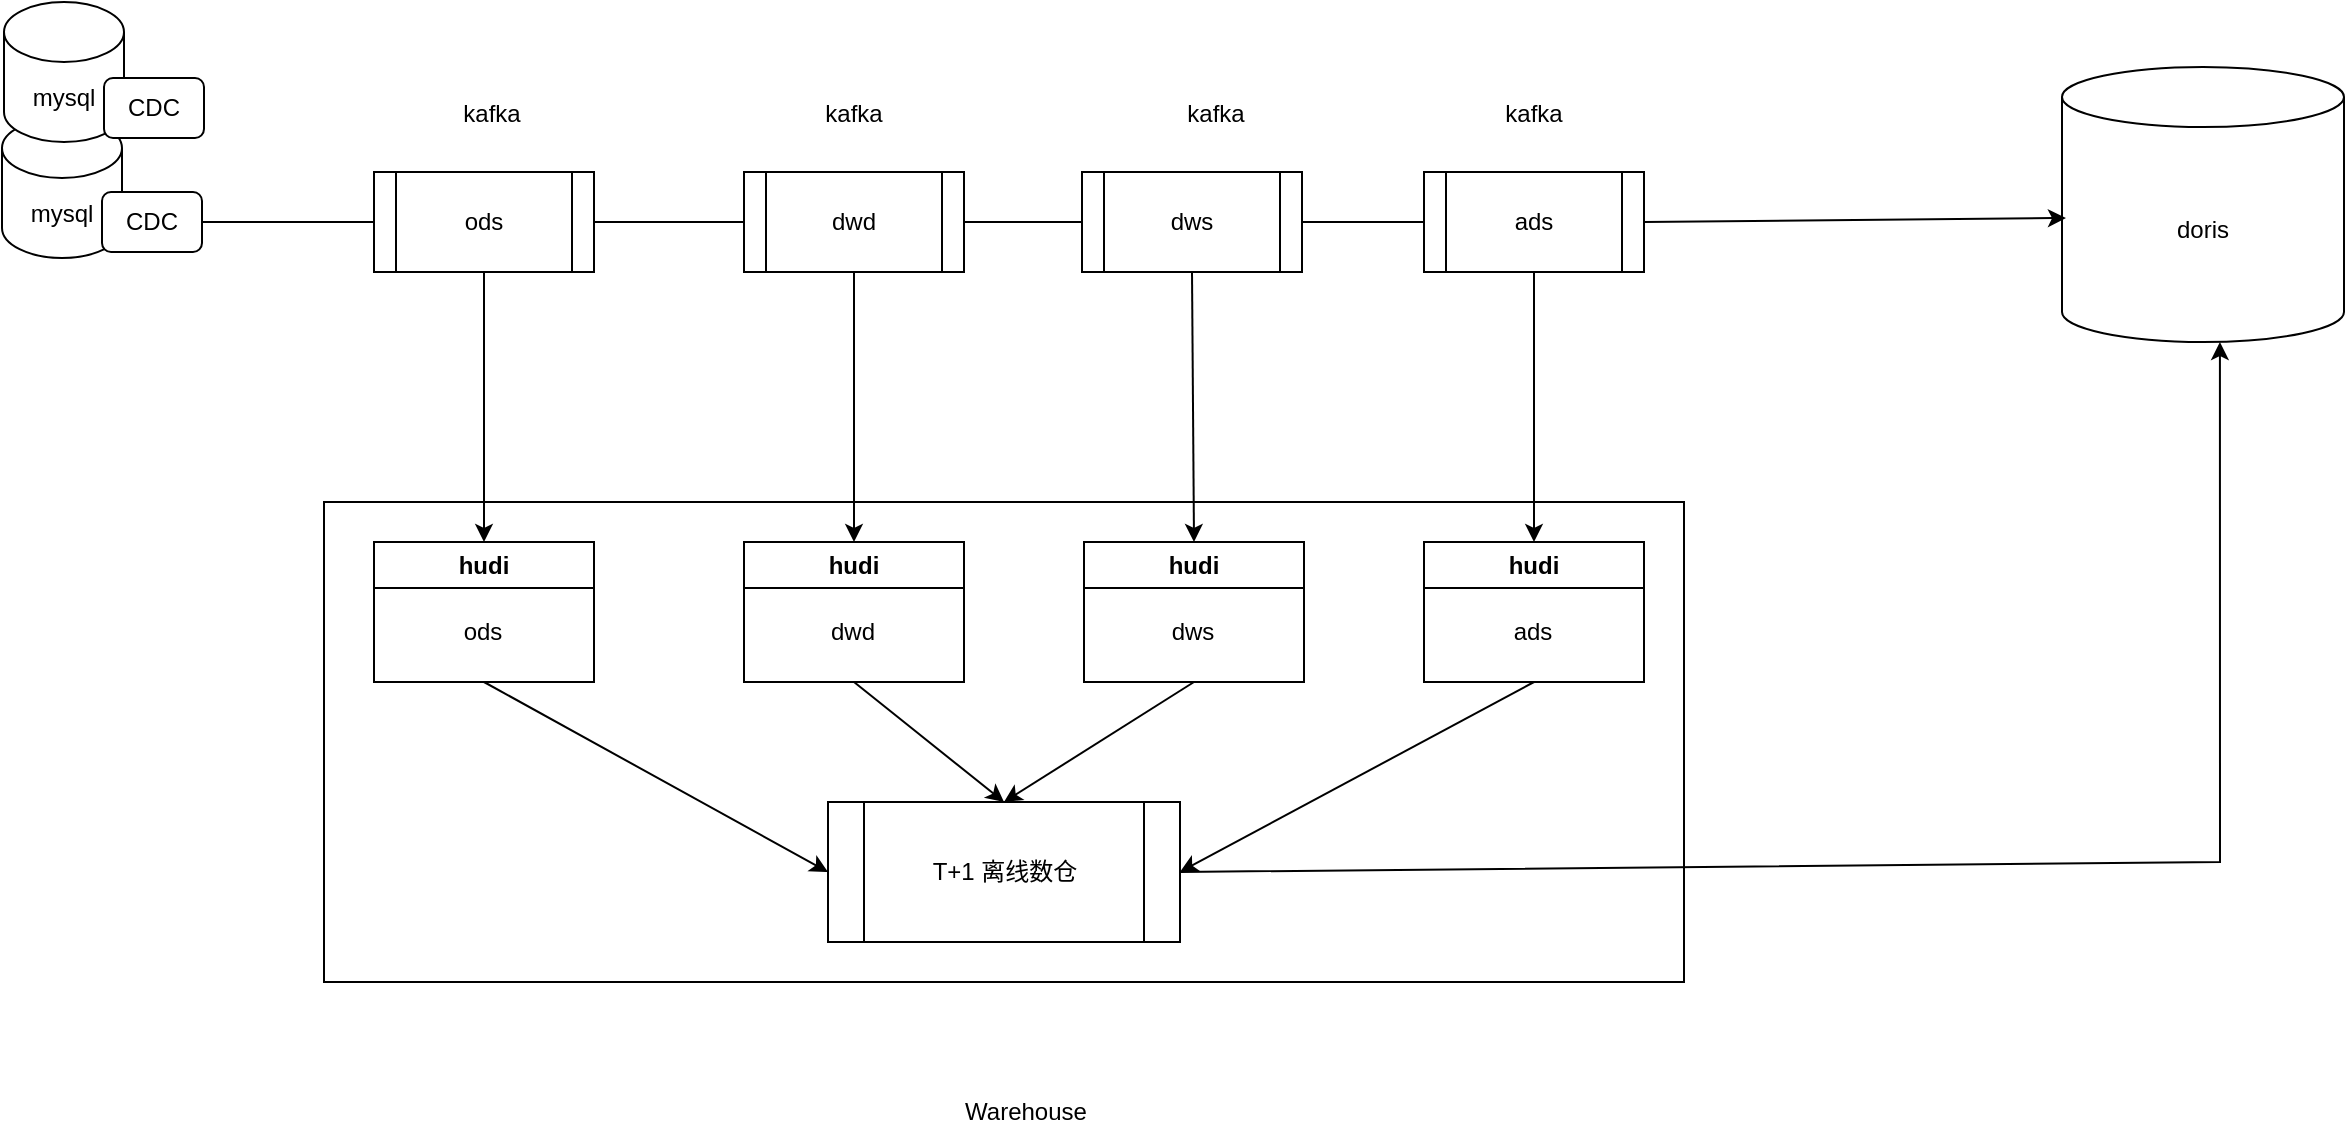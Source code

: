 <mxfile version="21.6.5" type="github">
  <diagram name="第 1 页" id="wGria_mO5ZB0Emoq7oFx">
    <mxGraphModel dx="1194" dy="502" grid="1" gridSize="10" guides="1" tooltips="1" connect="1" arrows="1" fold="1" page="1" pageScale="1" pageWidth="3300" pageHeight="4681" math="0" shadow="0">
      <root>
        <mxCell id="0" />
        <mxCell id="1" parent="0" />
        <mxCell id="6RqrI3Yag7Gs7qb8DGyn-2" value="mysql" style="shape=cylinder3;whiteSpace=wrap;html=1;boundedLbl=1;backgroundOutline=1;size=15;" vertex="1" parent="1">
          <mxGeometry x="69" y="88" width="60" height="70" as="geometry" />
        </mxCell>
        <mxCell id="6RqrI3Yag7Gs7qb8DGyn-1" value="mysql" style="shape=cylinder3;whiteSpace=wrap;html=1;boundedLbl=1;backgroundOutline=1;size=15;" vertex="1" parent="1">
          <mxGeometry x="70" y="30" width="60" height="70" as="geometry" />
        </mxCell>
        <mxCell id="6RqrI3Yag7Gs7qb8DGyn-3" value="CDC" style="rounded=1;whiteSpace=wrap;html=1;" vertex="1" parent="1">
          <mxGeometry x="120" y="68" width="50" height="30" as="geometry" />
        </mxCell>
        <mxCell id="6RqrI3Yag7Gs7qb8DGyn-4" value="CDC" style="rounded=1;whiteSpace=wrap;html=1;" vertex="1" parent="1">
          <mxGeometry x="119" y="125" width="50" height="30" as="geometry" />
        </mxCell>
        <mxCell id="6RqrI3Yag7Gs7qb8DGyn-5" value="ods" style="shape=process;whiteSpace=wrap;html=1;backgroundOutline=1;" vertex="1" parent="1">
          <mxGeometry x="255" y="115" width="110" height="50" as="geometry" />
        </mxCell>
        <mxCell id="6RqrI3Yag7Gs7qb8DGyn-6" value="" style="endArrow=none;html=1;rounded=0;exitX=1;exitY=0.5;exitDx=0;exitDy=0;entryX=0;entryY=0.5;entryDx=0;entryDy=0;" edge="1" parent="1" source="6RqrI3Yag7Gs7qb8DGyn-4" target="6RqrI3Yag7Gs7qb8DGyn-5">
          <mxGeometry width="50" height="50" relative="1" as="geometry">
            <mxPoint x="330" y="280" as="sourcePoint" />
            <mxPoint x="380" y="230" as="targetPoint" />
          </mxGeometry>
        </mxCell>
        <mxCell id="6RqrI3Yag7Gs7qb8DGyn-7" value="kafka" style="text;html=1;strokeColor=none;fillColor=none;align=center;verticalAlign=middle;whiteSpace=wrap;rounded=0;" vertex="1" parent="1">
          <mxGeometry x="284" y="71" width="60" height="30" as="geometry" />
        </mxCell>
        <mxCell id="6RqrI3Yag7Gs7qb8DGyn-8" value="dwd" style="shape=process;whiteSpace=wrap;html=1;backgroundOutline=1;" vertex="1" parent="1">
          <mxGeometry x="440" y="115" width="110" height="50" as="geometry" />
        </mxCell>
        <mxCell id="6RqrI3Yag7Gs7qb8DGyn-9" value="" style="endArrow=none;html=1;rounded=0;exitX=1;exitY=0.5;exitDx=0;exitDy=0;" edge="1" parent="1" source="6RqrI3Yag7Gs7qb8DGyn-5">
          <mxGeometry width="50" height="50" relative="1" as="geometry">
            <mxPoint x="410" y="139.5" as="sourcePoint" />
            <mxPoint x="440" y="140" as="targetPoint" />
          </mxGeometry>
        </mxCell>
        <mxCell id="6RqrI3Yag7Gs7qb8DGyn-10" value="kafka" style="text;html=1;strokeColor=none;fillColor=none;align=center;verticalAlign=middle;whiteSpace=wrap;rounded=0;" vertex="1" parent="1">
          <mxGeometry x="465" y="71" width="60" height="30" as="geometry" />
        </mxCell>
        <mxCell id="6RqrI3Yag7Gs7qb8DGyn-12" value="dws" style="shape=process;whiteSpace=wrap;html=1;backgroundOutline=1;" vertex="1" parent="1">
          <mxGeometry x="609" y="115" width="110" height="50" as="geometry" />
        </mxCell>
        <mxCell id="6RqrI3Yag7Gs7qb8DGyn-13" value="" style="endArrow=none;html=1;rounded=0;exitX=1;exitY=0.5;exitDx=0;exitDy=0;entryX=0;entryY=0.5;entryDx=0;entryDy=0;" edge="1" parent="1" source="6RqrI3Yag7Gs7qb8DGyn-8" target="6RqrI3Yag7Gs7qb8DGyn-12">
          <mxGeometry width="50" height="50" relative="1" as="geometry">
            <mxPoint x="550" y="139.5" as="sourcePoint" />
            <mxPoint x="610" y="140" as="targetPoint" />
            <Array as="points" />
          </mxGeometry>
        </mxCell>
        <mxCell id="6RqrI3Yag7Gs7qb8DGyn-14" value="kafka" style="text;html=1;strokeColor=none;fillColor=none;align=center;verticalAlign=middle;whiteSpace=wrap;rounded=0;" vertex="1" parent="1">
          <mxGeometry x="646" y="71" width="60" height="30" as="geometry" />
        </mxCell>
        <mxCell id="6RqrI3Yag7Gs7qb8DGyn-15" value="" style="rounded=0;whiteSpace=wrap;html=1;" vertex="1" parent="1">
          <mxGeometry x="230" y="280" width="680" height="240" as="geometry" />
        </mxCell>
        <mxCell id="6RqrI3Yag7Gs7qb8DGyn-16" value="Warehouse" style="text;html=1;strokeColor=none;fillColor=none;align=center;verticalAlign=middle;whiteSpace=wrap;rounded=0;" vertex="1" parent="1">
          <mxGeometry x="540" y="570" width="82" height="30" as="geometry" />
        </mxCell>
        <mxCell id="6RqrI3Yag7Gs7qb8DGyn-17" value="hudi" style="swimlane;whiteSpace=wrap;html=1;" vertex="1" parent="1">
          <mxGeometry x="255" y="300" width="110" height="70" as="geometry" />
        </mxCell>
        <mxCell id="6RqrI3Yag7Gs7qb8DGyn-18" value="ods" style="text;html=1;align=center;verticalAlign=middle;resizable=0;points=[];autosize=1;strokeColor=none;fillColor=none;" vertex="1" parent="6RqrI3Yag7Gs7qb8DGyn-17">
          <mxGeometry x="34" y="30" width="40" height="30" as="geometry" />
        </mxCell>
        <mxCell id="6RqrI3Yag7Gs7qb8DGyn-19" value="hudi" style="swimlane;whiteSpace=wrap;html=1;" vertex="1" parent="1">
          <mxGeometry x="440" y="300" width="110" height="70" as="geometry" />
        </mxCell>
        <mxCell id="6RqrI3Yag7Gs7qb8DGyn-20" value="dwd" style="text;html=1;align=center;verticalAlign=middle;resizable=0;points=[];autosize=1;strokeColor=none;fillColor=none;" vertex="1" parent="6RqrI3Yag7Gs7qb8DGyn-19">
          <mxGeometry x="29" y="30" width="50" height="30" as="geometry" />
        </mxCell>
        <mxCell id="6RqrI3Yag7Gs7qb8DGyn-21" value="hudi" style="swimlane;whiteSpace=wrap;html=1;" vertex="1" parent="1">
          <mxGeometry x="610" y="300" width="110" height="70" as="geometry" />
        </mxCell>
        <mxCell id="6RqrI3Yag7Gs7qb8DGyn-22" value="dws" style="text;html=1;align=center;verticalAlign=middle;resizable=0;points=[];autosize=1;strokeColor=none;fillColor=none;" vertex="1" parent="6RqrI3Yag7Gs7qb8DGyn-21">
          <mxGeometry x="34" y="30" width="40" height="30" as="geometry" />
        </mxCell>
        <mxCell id="6RqrI3Yag7Gs7qb8DGyn-23" value="ads" style="shape=process;whiteSpace=wrap;html=1;backgroundOutline=1;" vertex="1" parent="1">
          <mxGeometry x="780" y="115" width="110" height="50" as="geometry" />
        </mxCell>
        <mxCell id="6RqrI3Yag7Gs7qb8DGyn-24" value="kafka" style="text;html=1;strokeColor=none;fillColor=none;align=center;verticalAlign=middle;whiteSpace=wrap;rounded=0;" vertex="1" parent="1">
          <mxGeometry x="805" y="71" width="60" height="30" as="geometry" />
        </mxCell>
        <mxCell id="6RqrI3Yag7Gs7qb8DGyn-25" value="hudi" style="swimlane;whiteSpace=wrap;html=1;" vertex="1" parent="1">
          <mxGeometry x="780" y="300" width="110" height="70" as="geometry" />
        </mxCell>
        <mxCell id="6RqrI3Yag7Gs7qb8DGyn-26" value="ads" style="text;html=1;align=center;verticalAlign=middle;resizable=0;points=[];autosize=1;strokeColor=none;fillColor=none;" vertex="1" parent="6RqrI3Yag7Gs7qb8DGyn-25">
          <mxGeometry x="34" y="30" width="40" height="30" as="geometry" />
        </mxCell>
        <mxCell id="6RqrI3Yag7Gs7qb8DGyn-27" value="" style="endArrow=classic;html=1;rounded=0;exitX=0.5;exitY=1;exitDx=0;exitDy=0;" edge="1" parent="1" source="6RqrI3Yag7Gs7qb8DGyn-5" target="6RqrI3Yag7Gs7qb8DGyn-17">
          <mxGeometry width="50" height="50" relative="1" as="geometry">
            <mxPoint x="630" y="310" as="sourcePoint" />
            <mxPoint x="680" y="260" as="targetPoint" />
          </mxGeometry>
        </mxCell>
        <mxCell id="6RqrI3Yag7Gs7qb8DGyn-28" value="" style="endArrow=classic;html=1;rounded=0;exitX=0.5;exitY=1;exitDx=0;exitDy=0;" edge="1" parent="1" source="6RqrI3Yag7Gs7qb8DGyn-8" target="6RqrI3Yag7Gs7qb8DGyn-19">
          <mxGeometry width="50" height="50" relative="1" as="geometry">
            <mxPoint x="560" y="210" as="sourcePoint" />
            <mxPoint x="560" y="345" as="targetPoint" />
          </mxGeometry>
        </mxCell>
        <mxCell id="6RqrI3Yag7Gs7qb8DGyn-29" value="" style="endArrow=classic;html=1;rounded=0;exitX=0.5;exitY=1;exitDx=0;exitDy=0;entryX=0.5;entryY=0;entryDx=0;entryDy=0;" edge="1" parent="1" source="6RqrI3Yag7Gs7qb8DGyn-12" target="6RqrI3Yag7Gs7qb8DGyn-21">
          <mxGeometry width="50" height="50" relative="1" as="geometry">
            <mxPoint x="505" y="175" as="sourcePoint" />
            <mxPoint x="505" y="310" as="targetPoint" />
          </mxGeometry>
        </mxCell>
        <mxCell id="6RqrI3Yag7Gs7qb8DGyn-30" value="" style="endArrow=none;html=1;rounded=0;exitX=1;exitY=0.5;exitDx=0;exitDy=0;entryX=0;entryY=0.5;entryDx=0;entryDy=0;" edge="1" parent="1" source="6RqrI3Yag7Gs7qb8DGyn-12" target="6RqrI3Yag7Gs7qb8DGyn-23">
          <mxGeometry width="50" height="50" relative="1" as="geometry">
            <mxPoint x="560" y="150" as="sourcePoint" />
            <mxPoint x="619" y="150" as="targetPoint" />
            <Array as="points" />
          </mxGeometry>
        </mxCell>
        <mxCell id="6RqrI3Yag7Gs7qb8DGyn-31" value="" style="endArrow=classic;html=1;rounded=0;exitX=0.5;exitY=1;exitDx=0;exitDy=0;" edge="1" parent="1" source="6RqrI3Yag7Gs7qb8DGyn-23" target="6RqrI3Yag7Gs7qb8DGyn-25">
          <mxGeometry width="50" height="50" relative="1" as="geometry">
            <mxPoint x="674" y="175" as="sourcePoint" />
            <mxPoint x="675" y="310" as="targetPoint" />
          </mxGeometry>
        </mxCell>
        <mxCell id="6RqrI3Yag7Gs7qb8DGyn-32" value="doris" style="shape=cylinder3;whiteSpace=wrap;html=1;boundedLbl=1;backgroundOutline=1;size=15;" vertex="1" parent="1">
          <mxGeometry x="1099" y="62.5" width="141" height="137.5" as="geometry" />
        </mxCell>
        <mxCell id="6RqrI3Yag7Gs7qb8DGyn-35" value="T+1 离线数仓" style="shape=process;whiteSpace=wrap;html=1;backgroundOutline=1;" vertex="1" parent="1">
          <mxGeometry x="482" y="430" width="176" height="70" as="geometry" />
        </mxCell>
        <mxCell id="6RqrI3Yag7Gs7qb8DGyn-36" value="" style="endArrow=classic;html=1;rounded=0;exitX=0.5;exitY=1;exitDx=0;exitDy=0;entryX=0;entryY=0.5;entryDx=0;entryDy=0;" edge="1" parent="1" source="6RqrI3Yag7Gs7qb8DGyn-17" target="6RqrI3Yag7Gs7qb8DGyn-35">
          <mxGeometry width="50" height="50" relative="1" as="geometry">
            <mxPoint x="770" y="500" as="sourcePoint" />
            <mxPoint x="820" y="450" as="targetPoint" />
          </mxGeometry>
        </mxCell>
        <mxCell id="6RqrI3Yag7Gs7qb8DGyn-37" value="" style="endArrow=classic;html=1;rounded=0;exitX=0.5;exitY=1;exitDx=0;exitDy=0;entryX=0.5;entryY=0;entryDx=0;entryDy=0;" edge="1" parent="1" source="6RqrI3Yag7Gs7qb8DGyn-19" target="6RqrI3Yag7Gs7qb8DGyn-35">
          <mxGeometry width="50" height="50" relative="1" as="geometry">
            <mxPoint x="320" y="660" as="sourcePoint" />
            <mxPoint x="370" y="610" as="targetPoint" />
          </mxGeometry>
        </mxCell>
        <mxCell id="6RqrI3Yag7Gs7qb8DGyn-38" value="" style="endArrow=classic;html=1;rounded=0;exitX=0.5;exitY=1;exitDx=0;exitDy=0;entryX=0.5;entryY=0;entryDx=0;entryDy=0;" edge="1" parent="1" source="6RqrI3Yag7Gs7qb8DGyn-21" target="6RqrI3Yag7Gs7qb8DGyn-35">
          <mxGeometry width="50" height="50" relative="1" as="geometry">
            <mxPoint x="505" y="380" as="sourcePoint" />
            <mxPoint x="580" y="440" as="targetPoint" />
          </mxGeometry>
        </mxCell>
        <mxCell id="6RqrI3Yag7Gs7qb8DGyn-39" value="" style="endArrow=classic;html=1;rounded=0;exitX=0.5;exitY=1;exitDx=0;exitDy=0;entryX=1;entryY=0.5;entryDx=0;entryDy=0;" edge="1" parent="1" source="6RqrI3Yag7Gs7qb8DGyn-25" target="6RqrI3Yag7Gs7qb8DGyn-35">
          <mxGeometry width="50" height="50" relative="1" as="geometry">
            <mxPoint x="770" y="500" as="sourcePoint" />
            <mxPoint x="820" y="450" as="targetPoint" />
          </mxGeometry>
        </mxCell>
        <mxCell id="6RqrI3Yag7Gs7qb8DGyn-40" value="" style="endArrow=classic;html=1;rounded=0;exitX=1;exitY=0.5;exitDx=0;exitDy=0;entryX=0.014;entryY=0.549;entryDx=0;entryDy=0;entryPerimeter=0;" edge="1" parent="1" source="6RqrI3Yag7Gs7qb8DGyn-23" target="6RqrI3Yag7Gs7qb8DGyn-32">
          <mxGeometry width="50" height="50" relative="1" as="geometry">
            <mxPoint x="1070" y="320" as="sourcePoint" />
            <mxPoint x="1120" y="270" as="targetPoint" />
          </mxGeometry>
        </mxCell>
        <mxCell id="6RqrI3Yag7Gs7qb8DGyn-41" value="" style="endArrow=classic;html=1;rounded=0;exitX=1;exitY=0.5;exitDx=0;exitDy=0;entryX=0.56;entryY=1;entryDx=0;entryDy=0;entryPerimeter=0;" edge="1" parent="1" source="6RqrI3Yag7Gs7qb8DGyn-35" target="6RqrI3Yag7Gs7qb8DGyn-32">
          <mxGeometry width="50" height="50" relative="1" as="geometry">
            <mxPoint x="1020" y="450" as="sourcePoint" />
            <mxPoint x="1070" y="400" as="targetPoint" />
            <Array as="points">
              <mxPoint x="1178" y="460" />
            </Array>
          </mxGeometry>
        </mxCell>
      </root>
    </mxGraphModel>
  </diagram>
</mxfile>
